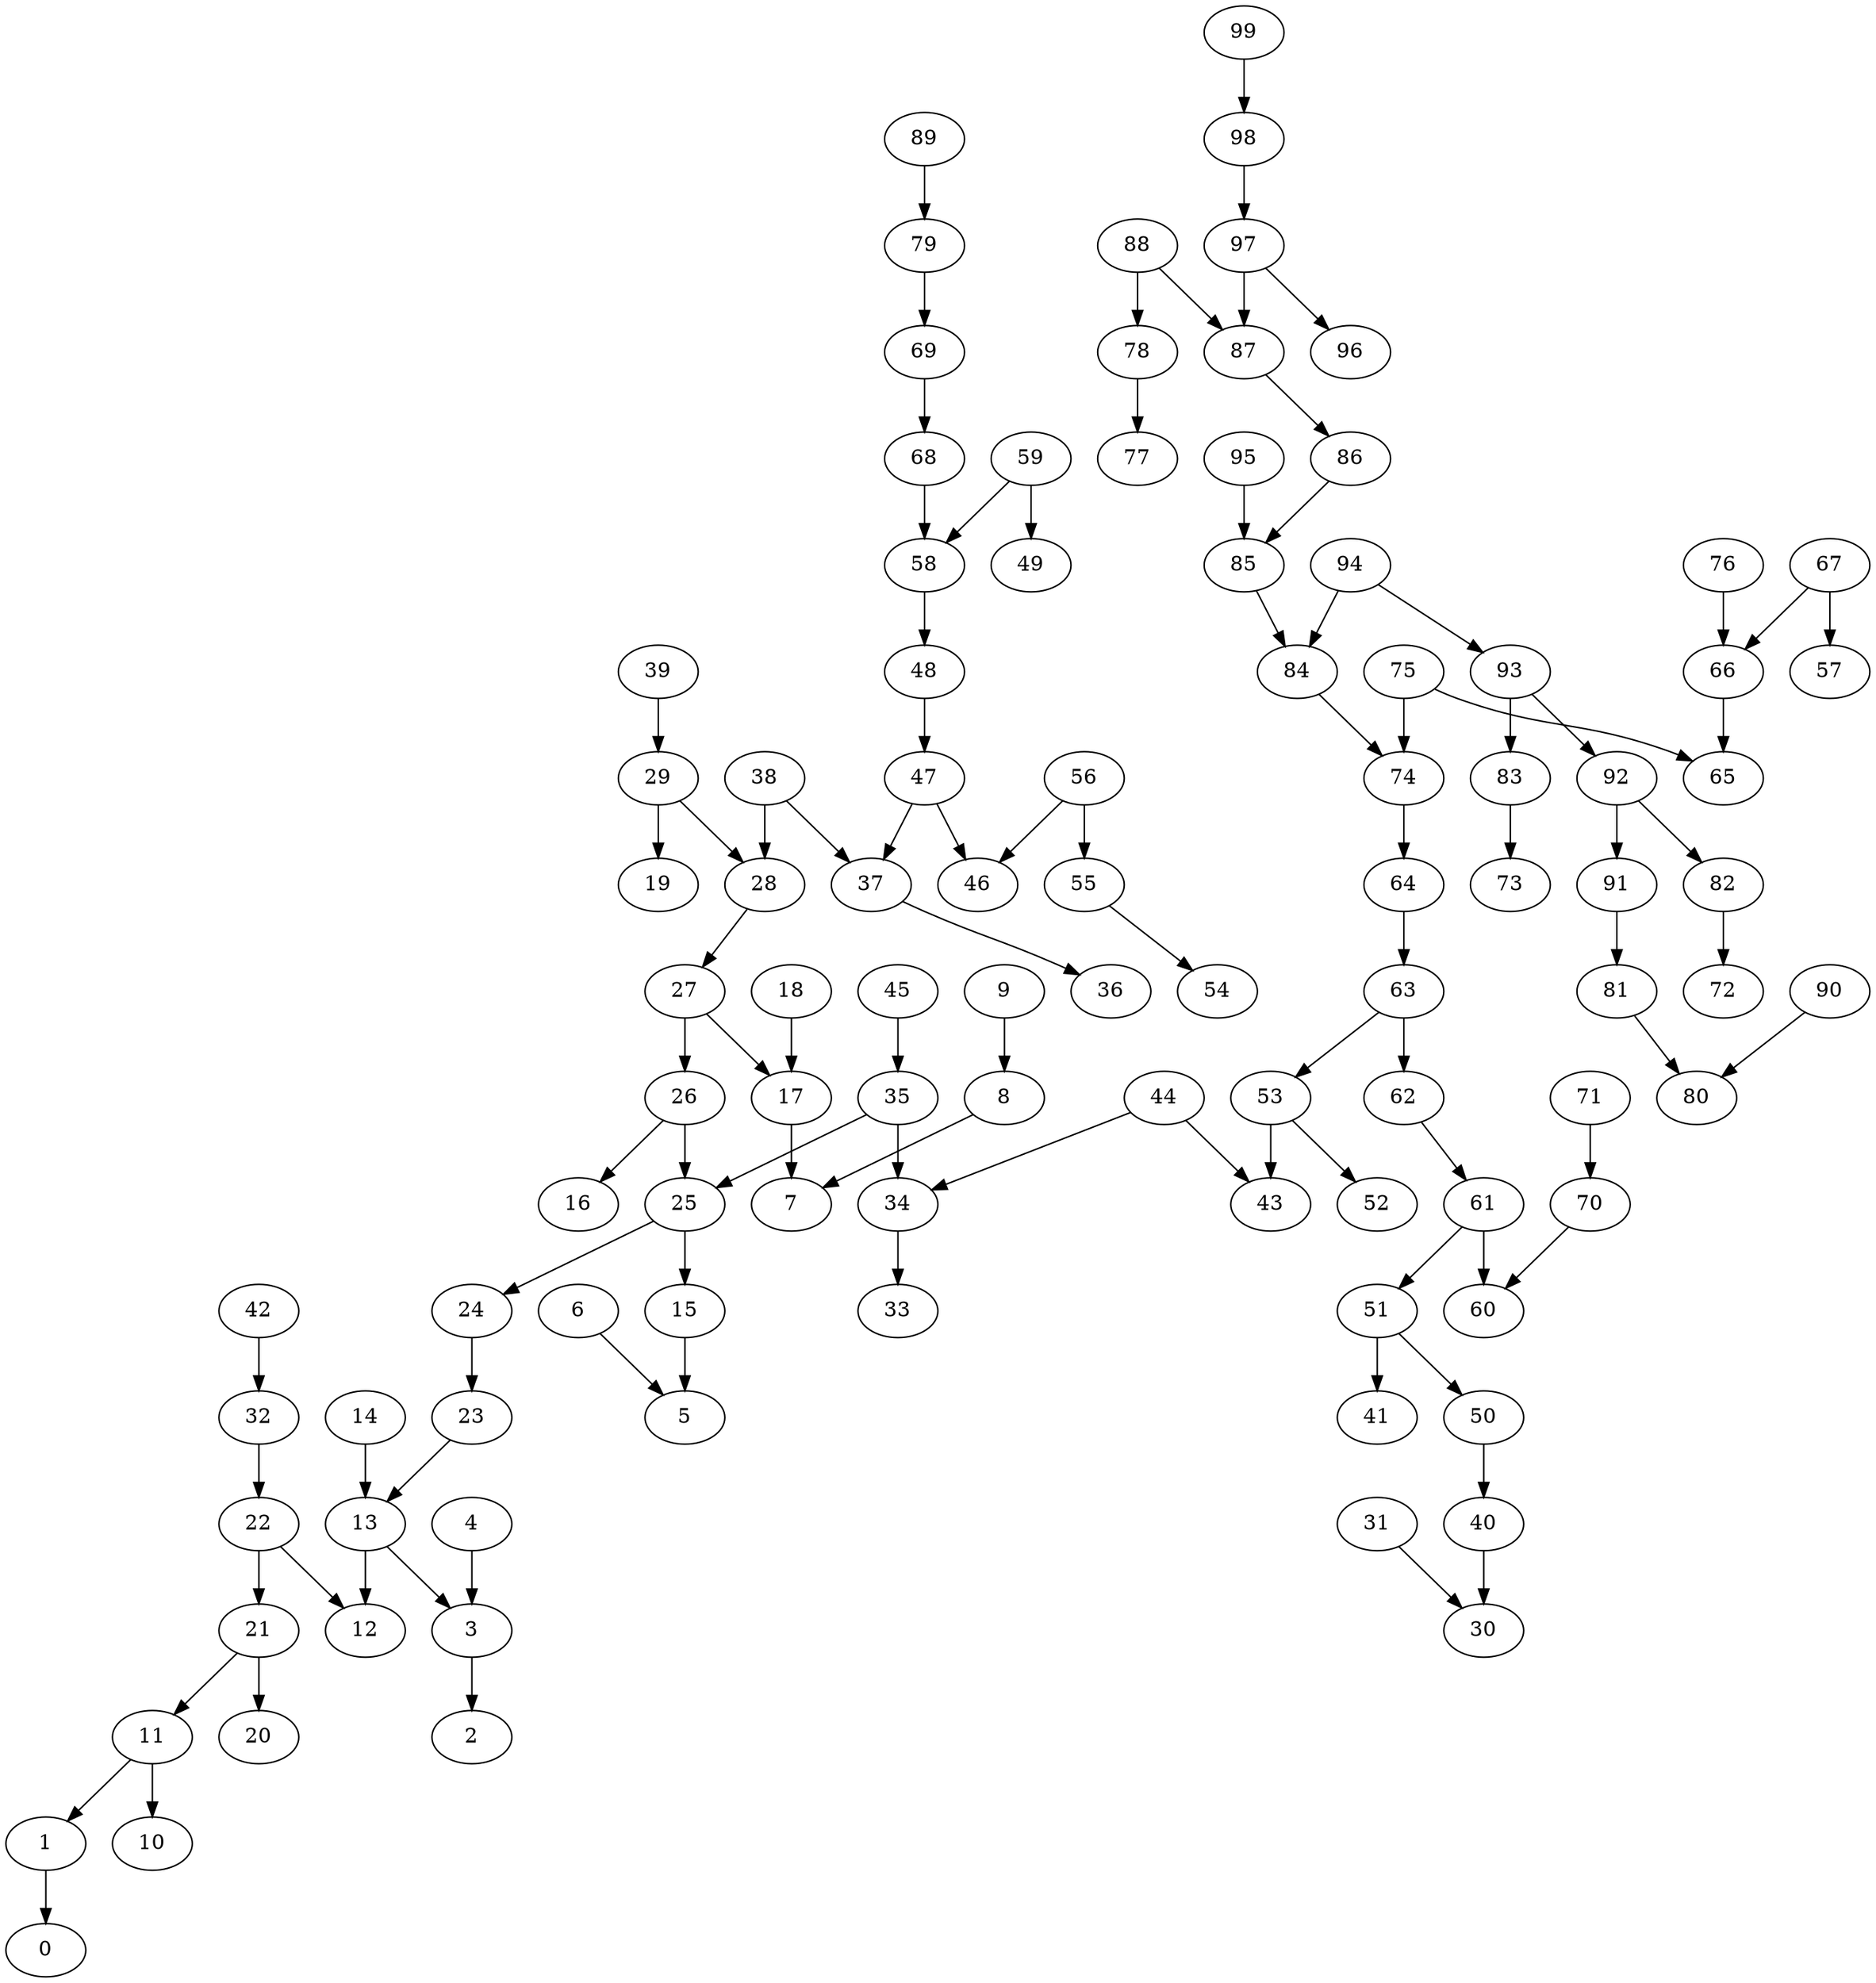 digraph Grid_columns_10_rows_10_kruskalD {
"1";
"0";
"2";
"3";
"4";
"5";
"6";
"7";
"8";
"9";
"10";
"11";
"12";
"13";
"14";
"15";
"16";
"17";
"18";
"19";
"20";
"21";
"22";
"23";
"24";
"25";
"26";
"27";
"28";
"29";
"30";
"31";
"32";
"33";
"34";
"35";
"36";
"37";
"38";
"39";
"40";
"41";
"42";
"43";
"44";
"45";
"46";
"47";
"48";
"49";
"50";
"51";
"52";
"53";
"54";
"55";
"56";
"57";
"58";
"59";
"60";
"61";
"62";
"63";
"64";
"65";
"66";
"67";
"68";
"69";
"70";
"71";
"72";
"73";
"74";
"75";
"76";
"77";
"78";
"79";
"80";
"81";
"82";
"83";
"84";
"85";
"86";
"87";
"88";
"89";
"90";
"91";
"92";
"93";
"94";
"95";
"96";
"97";
"98";
"99";
"29" -> "28" [weight=1];
"31" -> "30" [weight=1];
"62" -> "61" [weight=1];
"67" -> "57" [weight=1];
"82" -> "72" [weight=1];
"85" -> "84" [weight=1];
"11" -> "1" [weight=2];
"28" -> "27" [weight=2];
"34" -> "33" [weight=2];
"37" -> "36" [weight=2];
"44" -> "34" [weight=2];
"55" -> "54" [weight=2];
"75" -> "65" [weight=2];
"92" -> "82" [weight=2];
"93" -> "92" [weight=2];
"13" -> "3" [weight=3];
"40" -> "30" [weight=3];
"44" -> "43" [weight=3];
"53" -> "52" [weight=3];
"66" -> "65" [weight=3];
"83" -> "73" [weight=3];
"87" -> "86" [weight=3];
"93" -> "83" [weight=3];
"26" -> "16" [weight=4];
"39" -> "29" [weight=4];
"4" -> "3" [weight=4];
"42" -> "32" [weight=4];
"63" -> "53" [weight=4];
"70" -> "60" [weight=4];
"84" -> "74" [weight=4];
"47" -> "37" [weight=5];
"48" -> "47" [weight=5];
"51" -> "50" [weight=5];
"56" -> "46" [weight=5];
"61" -> "51" [weight=5];
"14" -> "13" [weight=6];
"38" -> "37" [weight=6];
"45" -> "35" [weight=6];
"59" -> "58" [weight=6];
"9" -> "8" [weight=6];
"97" -> "96" [weight=6];
"22" -> "21" [weight=7];
"32" -> "22" [weight=7];
"47" -> "46" [weight=7];
"74" -> "64" [weight=7];
"78" -> "77" [weight=7];
"27" -> "17" [weight=8];
"27" -> "26" [weight=8];
"35" -> "25" [weight=8];
"38" -> "28" [weight=8];
"63" -> "62" [weight=8];
"64" -> "63" [weight=8];
"94" -> "93" [weight=8];
"13" -> "12" [weight=9];
"21" -> "11" [weight=9];
"23" -> "13" [weight=9];
"35" -> "34" [weight=9];
"56" -> "55" [weight=9];
"58" -> "48" [weight=9];
"67" -> "66" [weight=9];
"76" -> "66" [weight=9];
"89" -> "79" [weight=9];
"97" -> "87" [weight=9];
"1" -> "0" [weight=10];
"50" -> "40" [weight=10];
"75" -> "74" [weight=10];
"88" -> "87" [weight=10];
"95" -> "85" [weight=10];
"11" -> "10" [weight=11];
"21" -> "20" [weight=11];
"3" -> "2" [weight=11];
"61" -> "60" [weight=11];
"86" -> "85" [weight=11];
"88" -> "78" [weight=11];
"90" -> "80" [weight=11];
"94" -> "84" [weight=11];
"68" -> "58" [weight=12];
"71" -> "70" [weight=12];
"79" -> "69" [weight=12];
"81" -> "80" [weight=12];
"91" -> "81" [weight=12];
"92" -> "91" [weight=12];
"99" -> "98" [weight=12];
"22" -> "12" [weight=13];
"25" -> "24" [weight=13];
"26" -> "25" [weight=13];
"51" -> "41" [weight=13];
"53" -> "43" [weight=13];
"6" -> "5" [weight=13];
"69" -> "68" [weight=13];
"8" -> "7" [weight=13];
"29" -> "19" [weight=14];
"18" -> "17" [weight=17];
"25" -> "15" [weight=17];
"15" -> "5" [weight=18];
"24" -> "23" [weight=19];
"98" -> "97" [weight=21];
"17" -> "7" [weight=22];
"59" -> "49" [weight=25];
}